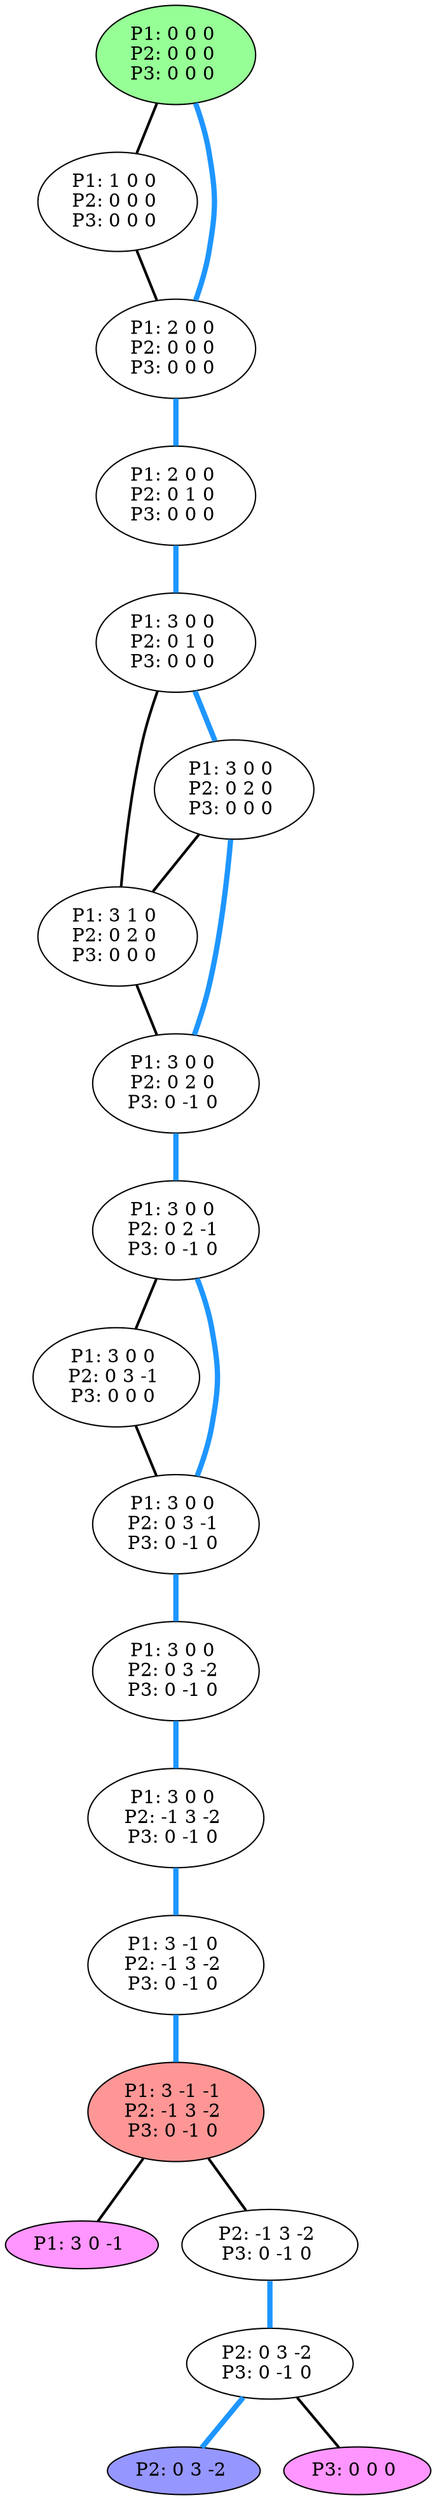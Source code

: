 graph G {
color = "black"
0 [label = "P1: 0 0 0 
P2: 0 0 0 
P3: 0 0 0 
",  style="filled", fillcolor = "#96FF96"];
1 [label = "P1: 1 0 0 
P2: 0 0 0 
P3: 0 0 0 
"];
2 [label = "P1: 2 0 0 
P2: 0 0 0 
P3: 0 0 0 
"];
3 [label = "P1: 2 0 0 
P2: 0 1 0 
P3: 0 0 0 
"];
4 [label = "P1: 3 0 0 
P2: 0 1 0 
P3: 0 0 0 
"];
5 [label = "P1: 3 0 0 
P2: 0 2 0 
P3: 0 0 0 
"];
6 [label = "P1: 3 1 0 
P2: 0 2 0 
P3: 0 0 0 
"];
7 [label = "P1: 3 0 0 
P2: 0 2 0 
P3: 0 -1 0 
"];
8 [label = "P1: 3 0 0 
P2: 0 2 -1 
P3: 0 -1 0 
"];
9 [label = "P1: 3 0 0 
P2: 0 3 -1 
P3: 0 0 0 
"];
10 [label = "P1: 3 0 0 
P2: 0 3 -1 
P3: 0 -1 0 
"];
11 [label = "P1: 3 0 0 
P2: 0 3 -2 
P3: 0 -1 0 
"];
12 [label = "P1: 3 0 0 
P2: -1 3 -2 
P3: 0 -1 0 
"];
13 [label = "P1: 3 -1 0 
P2: -1 3 -2 
P3: 0 -1 0 
"];
14 [label = "P1: 3 -1 -1 
P2: -1 3 -2 
P3: 0 -1 0 
",  style="filled", fillcolor = "#FF9696"];
15 [label = "P1: 3 0 -1 
",  style="filled", fillcolor = "#FF96FF"];
16 [label = "P2: -1 3 -2 
P3: 0 -1 0 
"];
17 [label = "P2: 0 3 -2 
P3: 0 -1 0 
"];
18 [label = "P2: 0 3 -2 
", style="filled", fillcolor = "#9696FF"];
19 [label = "P3: 0 0 0 
",  style="filled", fillcolor = "#FF96FF"];
edge [style=bold];
0 -- 1 [color=black];
0 -- 2 [color="#1E96FF", penwidth=4.0];

1 -- 2 [color=black];

2 -- 3 [color="#1E96FF", penwidth=4.0];

3 -- 4 [color="#1E96FF", penwidth=4.0];

4 -- 5 [color="#1E96FF", penwidth=4.0];
4 -- 6 [color=black];

5 -- 6 [color=black];
5 -- 7 [color="#1E96FF", penwidth=4.0];

6 -- 7 [color=black];

7 -- 8 [color="#1E96FF", penwidth=4.0];

8 -- 9 [color=black];
8 -- 10 [color="#1E96FF", penwidth=4.0];

9 -- 10 [color=black];

10 -- 11 [color="#1E96FF", penwidth=4.0];

11 -- 12 [color="#1E96FF", penwidth=4.0];

12 -- 13 [color="#1E96FF", penwidth=4.0];

13 -- 14 [color="#1E96FF", penwidth=4.0];

14 -- 16 [color=black];
14 -- 15 [color=black];

16 -- 17 [color="#1E96FF", penwidth=4.0];

17 -- 19 [color=black];
17 -- 18 [color="#1E96FF", penwidth=4.0];

}
